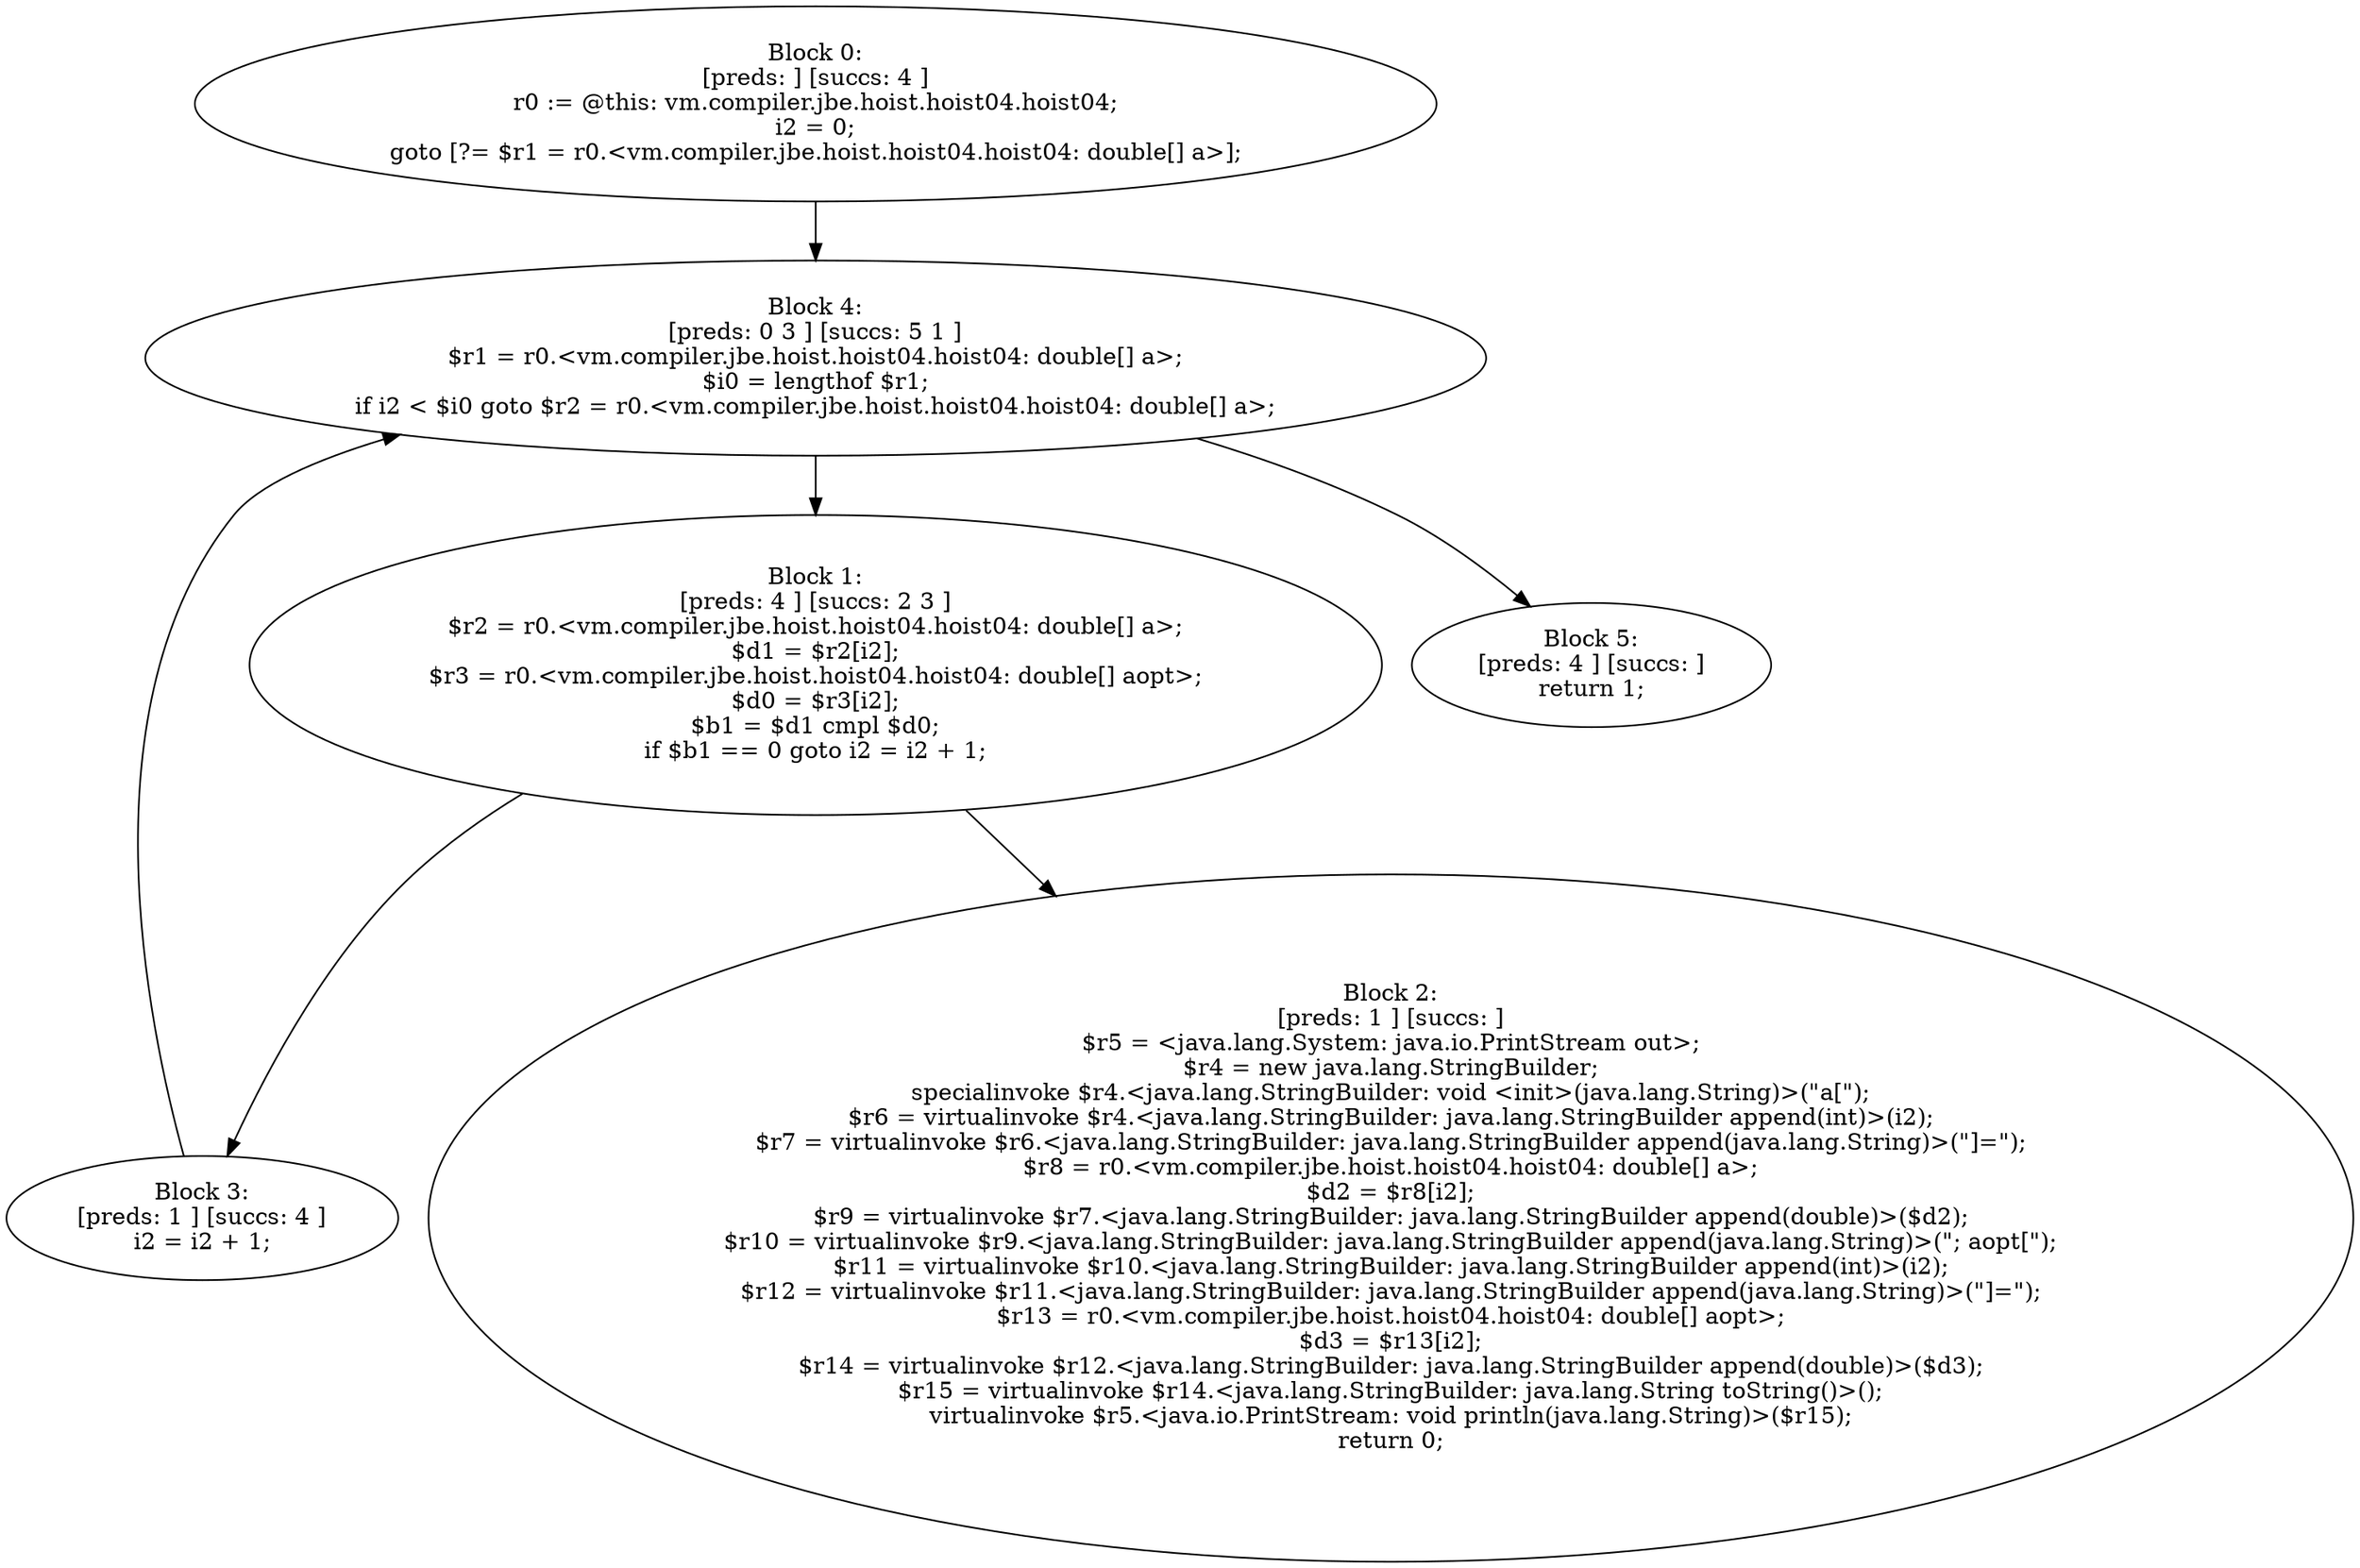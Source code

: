 digraph "unitGraph" {
    "Block 0:
[preds: ] [succs: 4 ]
r0 := @this: vm.compiler.jbe.hoist.hoist04.hoist04;
i2 = 0;
goto [?= $r1 = r0.<vm.compiler.jbe.hoist.hoist04.hoist04: double[] a>];
"
    "Block 1:
[preds: 4 ] [succs: 2 3 ]
$r2 = r0.<vm.compiler.jbe.hoist.hoist04.hoist04: double[] a>;
$d1 = $r2[i2];
$r3 = r0.<vm.compiler.jbe.hoist.hoist04.hoist04: double[] aopt>;
$d0 = $r3[i2];
$b1 = $d1 cmpl $d0;
if $b1 == 0 goto i2 = i2 + 1;
"
    "Block 2:
[preds: 1 ] [succs: ]
$r5 = <java.lang.System: java.io.PrintStream out>;
$r4 = new java.lang.StringBuilder;
specialinvoke $r4.<java.lang.StringBuilder: void <init>(java.lang.String)>(\"a[\");
$r6 = virtualinvoke $r4.<java.lang.StringBuilder: java.lang.StringBuilder append(int)>(i2);
$r7 = virtualinvoke $r6.<java.lang.StringBuilder: java.lang.StringBuilder append(java.lang.String)>(\"]=\");
$r8 = r0.<vm.compiler.jbe.hoist.hoist04.hoist04: double[] a>;
$d2 = $r8[i2];
$r9 = virtualinvoke $r7.<java.lang.StringBuilder: java.lang.StringBuilder append(double)>($d2);
$r10 = virtualinvoke $r9.<java.lang.StringBuilder: java.lang.StringBuilder append(java.lang.String)>(\"; aopt[\");
$r11 = virtualinvoke $r10.<java.lang.StringBuilder: java.lang.StringBuilder append(int)>(i2);
$r12 = virtualinvoke $r11.<java.lang.StringBuilder: java.lang.StringBuilder append(java.lang.String)>(\"]=\");
$r13 = r0.<vm.compiler.jbe.hoist.hoist04.hoist04: double[] aopt>;
$d3 = $r13[i2];
$r14 = virtualinvoke $r12.<java.lang.StringBuilder: java.lang.StringBuilder append(double)>($d3);
$r15 = virtualinvoke $r14.<java.lang.StringBuilder: java.lang.String toString()>();
virtualinvoke $r5.<java.io.PrintStream: void println(java.lang.String)>($r15);
return 0;
"
    "Block 3:
[preds: 1 ] [succs: 4 ]
i2 = i2 + 1;
"
    "Block 4:
[preds: 0 3 ] [succs: 5 1 ]
$r1 = r0.<vm.compiler.jbe.hoist.hoist04.hoist04: double[] a>;
$i0 = lengthof $r1;
if i2 < $i0 goto $r2 = r0.<vm.compiler.jbe.hoist.hoist04.hoist04: double[] a>;
"
    "Block 5:
[preds: 4 ] [succs: ]
return 1;
"
    "Block 0:
[preds: ] [succs: 4 ]
r0 := @this: vm.compiler.jbe.hoist.hoist04.hoist04;
i2 = 0;
goto [?= $r1 = r0.<vm.compiler.jbe.hoist.hoist04.hoist04: double[] a>];
"->"Block 4:
[preds: 0 3 ] [succs: 5 1 ]
$r1 = r0.<vm.compiler.jbe.hoist.hoist04.hoist04: double[] a>;
$i0 = lengthof $r1;
if i2 < $i0 goto $r2 = r0.<vm.compiler.jbe.hoist.hoist04.hoist04: double[] a>;
";
    "Block 1:
[preds: 4 ] [succs: 2 3 ]
$r2 = r0.<vm.compiler.jbe.hoist.hoist04.hoist04: double[] a>;
$d1 = $r2[i2];
$r3 = r0.<vm.compiler.jbe.hoist.hoist04.hoist04: double[] aopt>;
$d0 = $r3[i2];
$b1 = $d1 cmpl $d0;
if $b1 == 0 goto i2 = i2 + 1;
"->"Block 2:
[preds: 1 ] [succs: ]
$r5 = <java.lang.System: java.io.PrintStream out>;
$r4 = new java.lang.StringBuilder;
specialinvoke $r4.<java.lang.StringBuilder: void <init>(java.lang.String)>(\"a[\");
$r6 = virtualinvoke $r4.<java.lang.StringBuilder: java.lang.StringBuilder append(int)>(i2);
$r7 = virtualinvoke $r6.<java.lang.StringBuilder: java.lang.StringBuilder append(java.lang.String)>(\"]=\");
$r8 = r0.<vm.compiler.jbe.hoist.hoist04.hoist04: double[] a>;
$d2 = $r8[i2];
$r9 = virtualinvoke $r7.<java.lang.StringBuilder: java.lang.StringBuilder append(double)>($d2);
$r10 = virtualinvoke $r9.<java.lang.StringBuilder: java.lang.StringBuilder append(java.lang.String)>(\"; aopt[\");
$r11 = virtualinvoke $r10.<java.lang.StringBuilder: java.lang.StringBuilder append(int)>(i2);
$r12 = virtualinvoke $r11.<java.lang.StringBuilder: java.lang.StringBuilder append(java.lang.String)>(\"]=\");
$r13 = r0.<vm.compiler.jbe.hoist.hoist04.hoist04: double[] aopt>;
$d3 = $r13[i2];
$r14 = virtualinvoke $r12.<java.lang.StringBuilder: java.lang.StringBuilder append(double)>($d3);
$r15 = virtualinvoke $r14.<java.lang.StringBuilder: java.lang.String toString()>();
virtualinvoke $r5.<java.io.PrintStream: void println(java.lang.String)>($r15);
return 0;
";
    "Block 1:
[preds: 4 ] [succs: 2 3 ]
$r2 = r0.<vm.compiler.jbe.hoist.hoist04.hoist04: double[] a>;
$d1 = $r2[i2];
$r3 = r0.<vm.compiler.jbe.hoist.hoist04.hoist04: double[] aopt>;
$d0 = $r3[i2];
$b1 = $d1 cmpl $d0;
if $b1 == 0 goto i2 = i2 + 1;
"->"Block 3:
[preds: 1 ] [succs: 4 ]
i2 = i2 + 1;
";
    "Block 3:
[preds: 1 ] [succs: 4 ]
i2 = i2 + 1;
"->"Block 4:
[preds: 0 3 ] [succs: 5 1 ]
$r1 = r0.<vm.compiler.jbe.hoist.hoist04.hoist04: double[] a>;
$i0 = lengthof $r1;
if i2 < $i0 goto $r2 = r0.<vm.compiler.jbe.hoist.hoist04.hoist04: double[] a>;
";
    "Block 4:
[preds: 0 3 ] [succs: 5 1 ]
$r1 = r0.<vm.compiler.jbe.hoist.hoist04.hoist04: double[] a>;
$i0 = lengthof $r1;
if i2 < $i0 goto $r2 = r0.<vm.compiler.jbe.hoist.hoist04.hoist04: double[] a>;
"->"Block 5:
[preds: 4 ] [succs: ]
return 1;
";
    "Block 4:
[preds: 0 3 ] [succs: 5 1 ]
$r1 = r0.<vm.compiler.jbe.hoist.hoist04.hoist04: double[] a>;
$i0 = lengthof $r1;
if i2 < $i0 goto $r2 = r0.<vm.compiler.jbe.hoist.hoist04.hoist04: double[] a>;
"->"Block 1:
[preds: 4 ] [succs: 2 3 ]
$r2 = r0.<vm.compiler.jbe.hoist.hoist04.hoist04: double[] a>;
$d1 = $r2[i2];
$r3 = r0.<vm.compiler.jbe.hoist.hoist04.hoist04: double[] aopt>;
$d0 = $r3[i2];
$b1 = $d1 cmpl $d0;
if $b1 == 0 goto i2 = i2 + 1;
";
}
